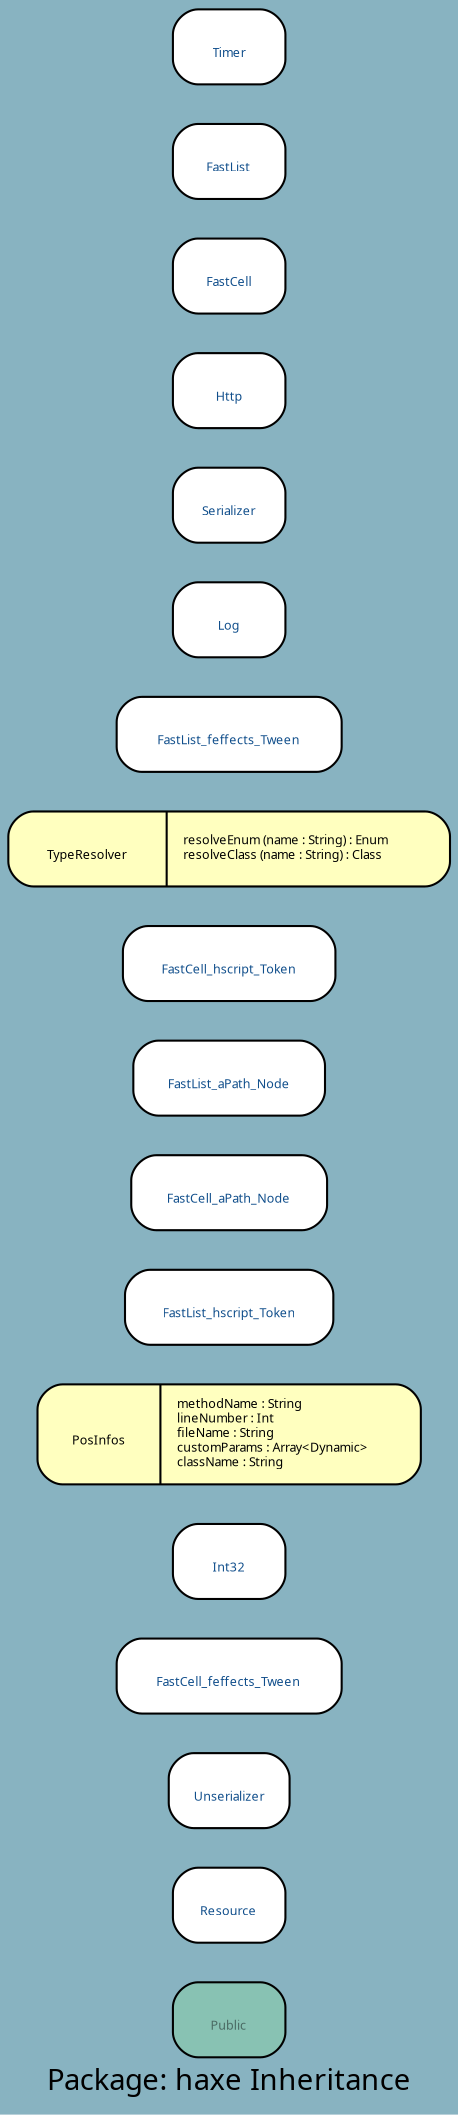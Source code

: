 digraph uml {
	graph [label="Package: haxe Inheritance", ratio=compress, rankdir=RL, smoothing=avg_dist, overlap=compress, packMode="graph", labelloc=c, fontname="DejaVu Sans Condenesed", fontsize=14, bgcolor="#88B3C1", fontcolor=black];
	node [label="\N", style="rounded,filled", fillcolor="#96c288", fontcolor="#104E8B", fontname="FFF Harmony", fontsize=6, shape=record, color=black];
	edge [fontname=Sans, fontsize=8, minlen="1.2", color=black, fontcolor=black];
	graph [lp="107,12",
		bb="0,0,214,991"];
	"haxe.Public" [label="{\nPublic}", fillcolor="#88c2b3", fontcolor="#496962", URL="../types/haxe/Public.html", tooltip="\nPublic", portPos=w, pos="107,43", rects="80,25,134,61", width="0.75", height="0.50"];
	"haxe.Resource" [label="{\nResource}", fillcolor=white, URL="../types/haxe/Resource.html", tooltip="\nResource", portPos=w, pos="107,97", rects="80,79,134,115", width="0.75", height="0.50"];
	"haxe.Unserializer" [label="{\nUnserializer}", fillcolor=white, URL="../types/haxe/Unserializer.html", tooltip="\nUnserializer", portPos=w, pos="107,151", rects="78,133,137,169", width="0.81", height="0.50"];
	"haxe.FastCell_feffects_Tween" [label="{\nFastCell_feffects_Tween}", fillcolor=white, URL="../types/haxe/FastCell_feffects_Tween.html", tooltip="\nFastCell_feffects_Tween", portPos=w, pos="107,205", rects="53,187,162,223", width="1.50", height="0.50"];
	"haxe.Int32" [label="{\nInt32}", fillcolor=white, URL="../types/haxe/Int32.html", tooltip="\nInt32", portPos=w, pos="107,259", rects="80,241,134,277", width="0.75", height="0.50"];
	"haxe.PosInfos" [label="{\nPosInfos|methodName : String\llineNumber : Int\lfileName : String\lcustomParams : Array\<Dynamic\>\lclassName : String\l}", fillcolor="#ffffbf", fontcolor=black, pos="107,319", rects="15,295,63,343 63,295,199,343", width="2.56", height="0.67"];
	"haxe.FastList_hscript_Token" [label="{\nFastList_hscript_Token}", fillcolor=white, URL="../types/haxe/FastList_hscript_Token.html", tooltip="\nFastList_hscript_Token", portPos=w, pos="107,379", rects="57,361,158,397", width="1.39", height="0.50"];
	"haxe.FastCell_aPath_Node" [label="{\nFastCell_aPath_Node}", fillcolor=white, URL="../types/haxe/FastCell_aPath_Node.html", tooltip="\nFastCell_aPath_Node", portPos=w, pos="107,433", rects="60,415,154,451", width="1.31", height="0.50"];
	"haxe.FastList_aPath_Node" [label="{\nFastList_aPath_Node}", fillcolor=white, URL="../types/haxe/FastList_aPath_Node.html", tooltip="\nFastList_aPath_Node", portPos=w, pos="107,487", rects="61,469,154,505", width="1.28", height="0.50"];
	"haxe.FastCell_hscript_Token" [label="{\nFastCell_hscript_Token}", fillcolor=white, URL="../types/haxe/FastCell_hscript_Token.html", tooltip="\nFastCell_hscript_Token", portPos=w, pos="107,541", rects="56,523,158,559", width="1.42", height="0.50"];
	"haxe.TypeResolver" [label="{\nTypeResolver|resolveEnum (name : String) : Enum\lresolveClass (name : String) : Class\l}", fillcolor="#ffffbf", fontcolor=black, pos="107,595", rects="1,577,67,613 67,577,214,613", width="2.94", height="0.50"];
	"haxe.FastList_feffects_Tween" [label="{\nFastList_feffects_Tween}", fillcolor=white, URL="../types/haxe/FastList_feffects_Tween.html", tooltip="\nFastList_feffects_Tween", portPos=w, pos="107,649", rects="53,631,161,667", width="1.50", height="0.50"];
	"haxe.Log" [label="{\nLog}", fillcolor=white, URL="../types/haxe/Log.html", tooltip="\nLog", portPos=w, pos="107,703", rects="80,685,134,721", width="0.75", height="0.50"];
	"haxe.Serializer" [label="{\nSerializer}", fillcolor=white, URL="../types/haxe/Serializer.html", tooltip="\nSerializer", portPos=w, pos="107,757", rects="80,739,134,775", width="0.75", height="0.50"];
	"haxe.Http" [label="{\nHttp}", fillcolor=white, URL="../types/haxe/Http.html", tooltip="\nHttp", portPos=w, pos="107,811", rects="80,793,134,829", width="0.75", height="0.50"];
	"haxe.FastCell" [label="{\nFastCell}", fillcolor=white, URL="../types/haxe/FastCell.html", tooltip="\nFastCell", portPos=w, pos="107,865", rects="80,847,134,883", width="0.75", height="0.50"];
	"haxe.FastList" [label="{\nFastList}", fillcolor=white, URL="../types/haxe/FastList.html", tooltip="\nFastList", portPos=w, pos="107,919", rects="80,901,134,937", width="0.75", height="0.50"];
	"haxe.Timer" [label="{\nTimer}", fillcolor=white, URL="../types/haxe/Timer.html", tooltip="\nTimer", portPos=w, pos="107,973", rects="80,955,134,991", width="0.75", height="0.50"];
}
